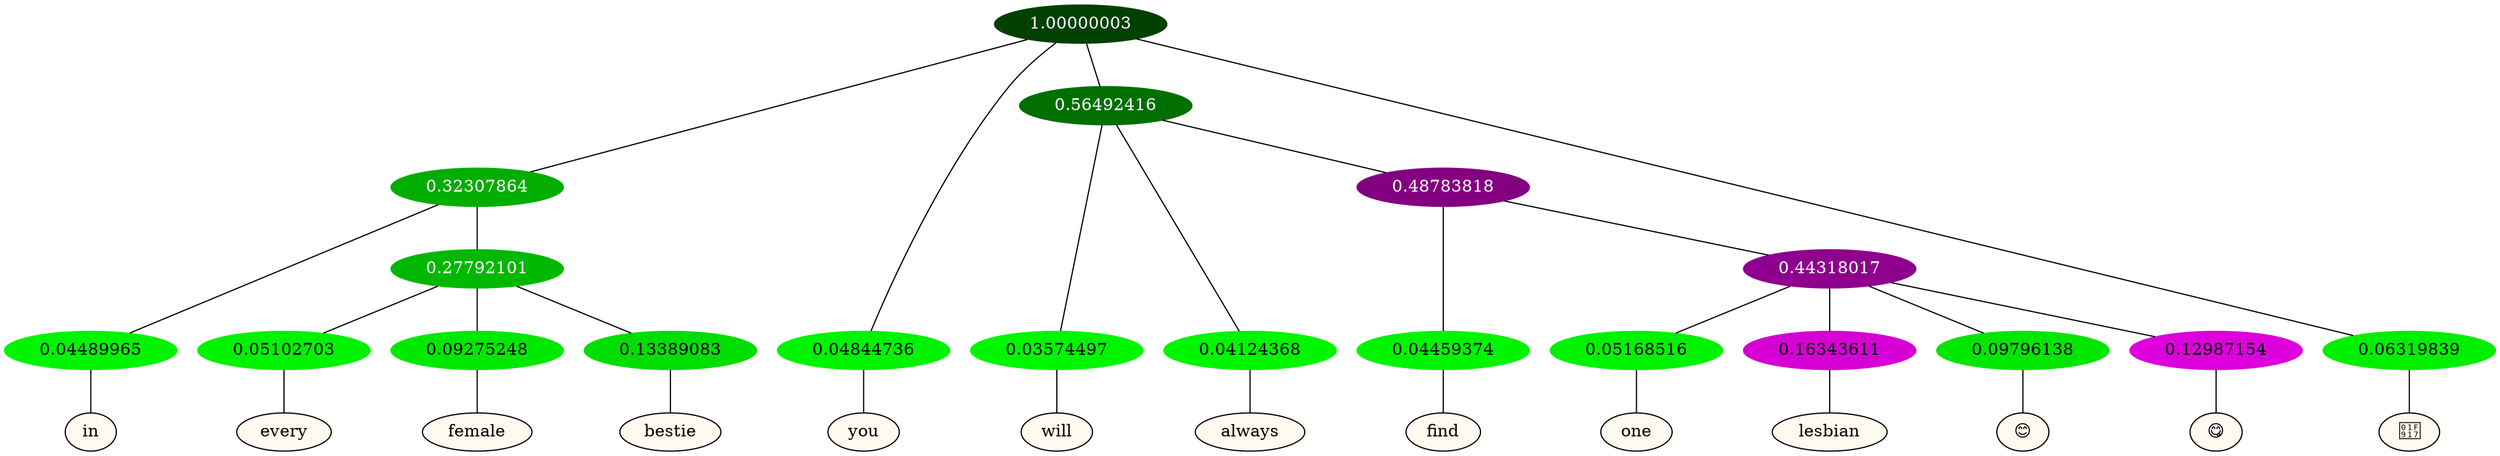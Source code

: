 graph {
	node [format=png height=0.15 nodesep=0.001 ordering=out overlap=prism overlap_scaling=0.01 ranksep=0.001 ratio=0.2 style=filled width=0.15]
	{
		rank=same
		a_w_5 [label=in color=black fillcolor=floralwhite style="filled,solid"]
		a_w_10 [label=every color=black fillcolor=floralwhite style="filled,solid"]
		a_w_11 [label=female color=black fillcolor=floralwhite style="filled,solid"]
		a_w_12 [label=bestie color=black fillcolor=floralwhite style="filled,solid"]
		a_w_2 [label=you color=black fillcolor=floralwhite style="filled,solid"]
		a_w_7 [label=will color=black fillcolor=floralwhite style="filled,solid"]
		a_w_8 [label=always color=black fillcolor=floralwhite style="filled,solid"]
		a_w_13 [label=find color=black fillcolor=floralwhite style="filled,solid"]
		a_w_15 [label=one color=black fillcolor=floralwhite style="filled,solid"]
		a_w_16 [label=lesbian color=black fillcolor=floralwhite style="filled,solid"]
		a_w_17 [label="😊" color=black fillcolor=floralwhite style="filled,solid"]
		a_w_18 [label="😋" color=black fillcolor=floralwhite style="filled,solid"]
		a_w_4 [label="🤗" color=black fillcolor=floralwhite style="filled,solid"]
	}
	a_n_5 -- a_w_5
	a_n_10 -- a_w_10
	a_n_11 -- a_w_11
	a_n_12 -- a_w_12
	a_n_2 -- a_w_2
	a_n_7 -- a_w_7
	a_n_8 -- a_w_8
	a_n_13 -- a_w_13
	a_n_15 -- a_w_15
	a_n_16 -- a_w_16
	a_n_17 -- a_w_17
	a_n_18 -- a_w_18
	a_n_4 -- a_w_4
	{
		rank=same
		a_n_5 [label=0.04489965 color="0.334 1.000 0.955" fontcolor=black]
		a_n_10 [label=0.05102703 color="0.334 1.000 0.949" fontcolor=black]
		a_n_11 [label=0.09275248 color="0.334 1.000 0.907" fontcolor=black]
		a_n_12 [label=0.13389083 color="0.334 1.000 0.866" fontcolor=black]
		a_n_2 [label=0.04844736 color="0.334 1.000 0.952" fontcolor=black]
		a_n_7 [label=0.03574497 color="0.334 1.000 0.964" fontcolor=black]
		a_n_8 [label=0.04124368 color="0.334 1.000 0.959" fontcolor=black]
		a_n_13 [label=0.04459374 color="0.334 1.000 0.955" fontcolor=black]
		a_n_15 [label=0.05168516 color="0.334 1.000 0.948" fontcolor=black]
		a_n_16 [label=0.16343611 color="0.835 1.000 0.837" fontcolor=black]
		a_n_17 [label=0.09796138 color="0.334 1.000 0.902" fontcolor=black]
		a_n_18 [label=0.12987154 color="0.835 1.000 0.870" fontcolor=black]
		a_n_4 [label=0.06319839 color="0.334 1.000 0.937" fontcolor=black]
	}
	a_n_0 [label=1.00000003 color="0.334 1.000 0.250" fontcolor=grey99]
	a_n_1 [label=0.32307864 color="0.334 1.000 0.677" fontcolor=grey99]
	a_n_0 -- a_n_1
	a_n_0 -- a_n_2
	a_n_3 [label=0.56492416 color="0.334 1.000 0.435" fontcolor=grey99]
	a_n_0 -- a_n_3
	a_n_0 -- a_n_4
	a_n_1 -- a_n_5
	a_n_6 [label=0.27792101 color="0.334 1.000 0.722" fontcolor=grey99]
	a_n_1 -- a_n_6
	a_n_3 -- a_n_7
	a_n_3 -- a_n_8
	a_n_9 [label=0.48783818 color="0.835 1.000 0.512" fontcolor=grey99]
	a_n_3 -- a_n_9
	a_n_6 -- a_n_10
	a_n_6 -- a_n_11
	a_n_6 -- a_n_12
	a_n_9 -- a_n_13
	a_n_14 [label=0.44318017 color="0.835 1.000 0.557" fontcolor=grey99]
	a_n_9 -- a_n_14
	a_n_14 -- a_n_15
	a_n_14 -- a_n_16
	a_n_14 -- a_n_17
	a_n_14 -- a_n_18
}
